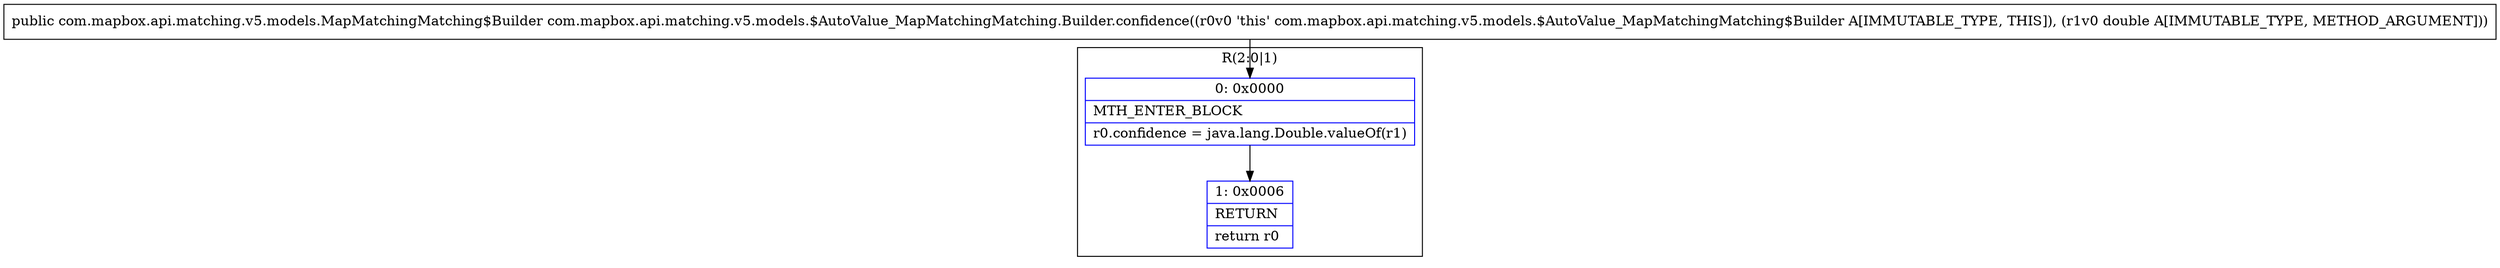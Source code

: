 digraph "CFG forcom.mapbox.api.matching.v5.models.$AutoValue_MapMatchingMatching.Builder.confidence(D)Lcom\/mapbox\/api\/matching\/v5\/models\/MapMatchingMatching$Builder;" {
subgraph cluster_Region_788339434 {
label = "R(2:0|1)";
node [shape=record,color=blue];
Node_0 [shape=record,label="{0\:\ 0x0000|MTH_ENTER_BLOCK\l|r0.confidence = java.lang.Double.valueOf(r1)\l}"];
Node_1 [shape=record,label="{1\:\ 0x0006|RETURN\l|return r0\l}"];
}
MethodNode[shape=record,label="{public com.mapbox.api.matching.v5.models.MapMatchingMatching$Builder com.mapbox.api.matching.v5.models.$AutoValue_MapMatchingMatching.Builder.confidence((r0v0 'this' com.mapbox.api.matching.v5.models.$AutoValue_MapMatchingMatching$Builder A[IMMUTABLE_TYPE, THIS]), (r1v0 double A[IMMUTABLE_TYPE, METHOD_ARGUMENT])) }"];
MethodNode -> Node_0;
Node_0 -> Node_1;
}

